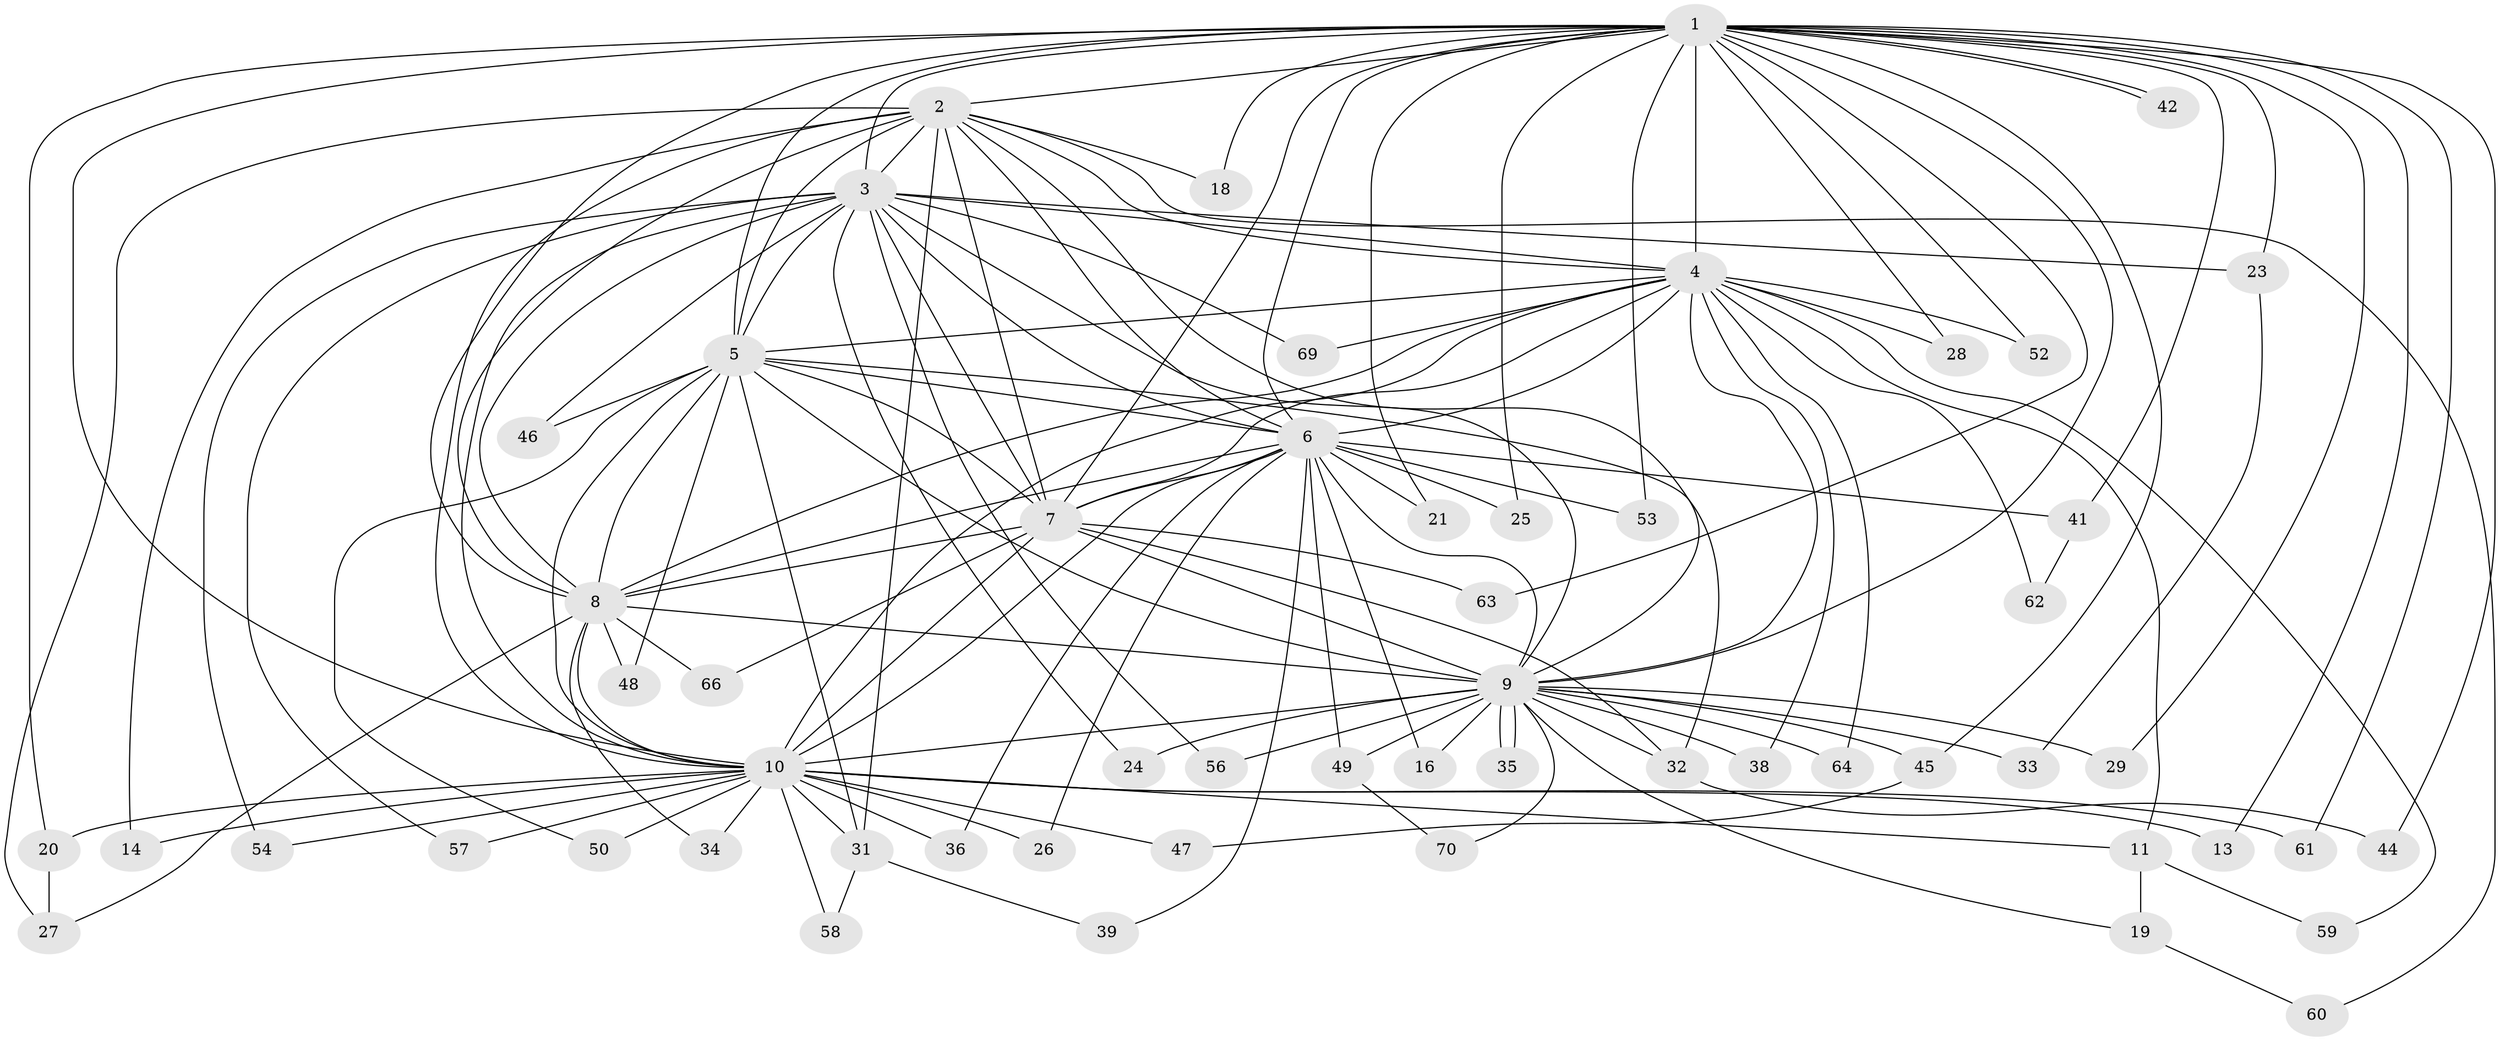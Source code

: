 // original degree distribution, {29: 0.014084507042253521, 15: 0.028169014084507043, 18: 0.028169014084507043, 19: 0.014084507042253521, 13: 0.014084507042253521, 11: 0.014084507042253521, 22: 0.014084507042253521, 27: 0.014084507042253521, 5: 0.04225352112676056, 4: 0.056338028169014086, 2: 0.647887323943662, 3: 0.11267605633802817}
// Generated by graph-tools (version 1.1) at 2025/11/02/27/25 16:11:05]
// undirected, 57 vertices, 142 edges
graph export_dot {
graph [start="1"]
  node [color=gray90,style=filled];
  1 [super="+67"];
  2 [super="+40"];
  3 [super="+65"];
  4 [super="+43"];
  5 [super="+22"];
  6 [super="+15"];
  7 [super="+55"];
  8 [super="+17"];
  9 [super="+12"];
  10 [super="+51"];
  11 [super="+37"];
  13;
  14;
  16;
  18;
  19;
  20;
  21;
  23;
  24;
  25;
  26;
  27 [super="+68"];
  28 [super="+30"];
  29;
  31 [super="+71"];
  32;
  33;
  34;
  35;
  36;
  38;
  39;
  41;
  42;
  44;
  45;
  46;
  47;
  48;
  49;
  50;
  52;
  53;
  54;
  56;
  57;
  58;
  59;
  60;
  61;
  62;
  63;
  64;
  66;
  69;
  70;
  1 -- 2;
  1 -- 3;
  1 -- 4;
  1 -- 5;
  1 -- 6 [weight=2];
  1 -- 7;
  1 -- 8;
  1 -- 9;
  1 -- 10 [weight=2];
  1 -- 13;
  1 -- 18;
  1 -- 20;
  1 -- 21;
  1 -- 23;
  1 -- 25;
  1 -- 28 [weight=2];
  1 -- 29;
  1 -- 41;
  1 -- 42;
  1 -- 42;
  1 -- 44;
  1 -- 45;
  1 -- 52;
  1 -- 53;
  1 -- 61;
  1 -- 63;
  2 -- 3 [weight=2];
  2 -- 4;
  2 -- 5;
  2 -- 6;
  2 -- 7;
  2 -- 8;
  2 -- 9;
  2 -- 10;
  2 -- 14;
  2 -- 18;
  2 -- 27;
  2 -- 31;
  2 -- 60;
  3 -- 4;
  3 -- 5 [weight=2];
  3 -- 6;
  3 -- 7;
  3 -- 8;
  3 -- 9;
  3 -- 10;
  3 -- 23;
  3 -- 24;
  3 -- 46;
  3 -- 54;
  3 -- 56;
  3 -- 57;
  3 -- 69;
  4 -- 5;
  4 -- 6;
  4 -- 7;
  4 -- 8;
  4 -- 9;
  4 -- 10 [weight=2];
  4 -- 11 [weight=2];
  4 -- 28;
  4 -- 38;
  4 -- 52;
  4 -- 59;
  4 -- 62;
  4 -- 64;
  4 -- 69;
  5 -- 6;
  5 -- 7;
  5 -- 8;
  5 -- 9;
  5 -- 10 [weight=2];
  5 -- 31;
  5 -- 32;
  5 -- 46;
  5 -- 48;
  5 -- 50;
  6 -- 7;
  6 -- 8;
  6 -- 9;
  6 -- 10 [weight=2];
  6 -- 16;
  6 -- 21;
  6 -- 25;
  6 -- 26;
  6 -- 36;
  6 -- 39;
  6 -- 49;
  6 -- 53;
  6 -- 41;
  7 -- 8;
  7 -- 9 [weight=2];
  7 -- 10;
  7 -- 32;
  7 -- 66;
  7 -- 63;
  8 -- 9;
  8 -- 10;
  8 -- 34;
  8 -- 48;
  8 -- 66;
  8 -- 27;
  9 -- 10;
  9 -- 16;
  9 -- 29;
  9 -- 32;
  9 -- 33;
  9 -- 35;
  9 -- 35;
  9 -- 38;
  9 -- 45;
  9 -- 49;
  9 -- 56;
  9 -- 64;
  9 -- 70;
  9 -- 24;
  9 -- 19;
  10 -- 11;
  10 -- 13;
  10 -- 14;
  10 -- 20;
  10 -- 26;
  10 -- 34;
  10 -- 36;
  10 -- 47;
  10 -- 50;
  10 -- 54;
  10 -- 57;
  10 -- 58;
  10 -- 61;
  10 -- 31;
  11 -- 19;
  11 -- 59;
  19 -- 60;
  20 -- 27;
  23 -- 33;
  31 -- 39;
  31 -- 58;
  32 -- 44;
  41 -- 62;
  45 -- 47;
  49 -- 70;
}
